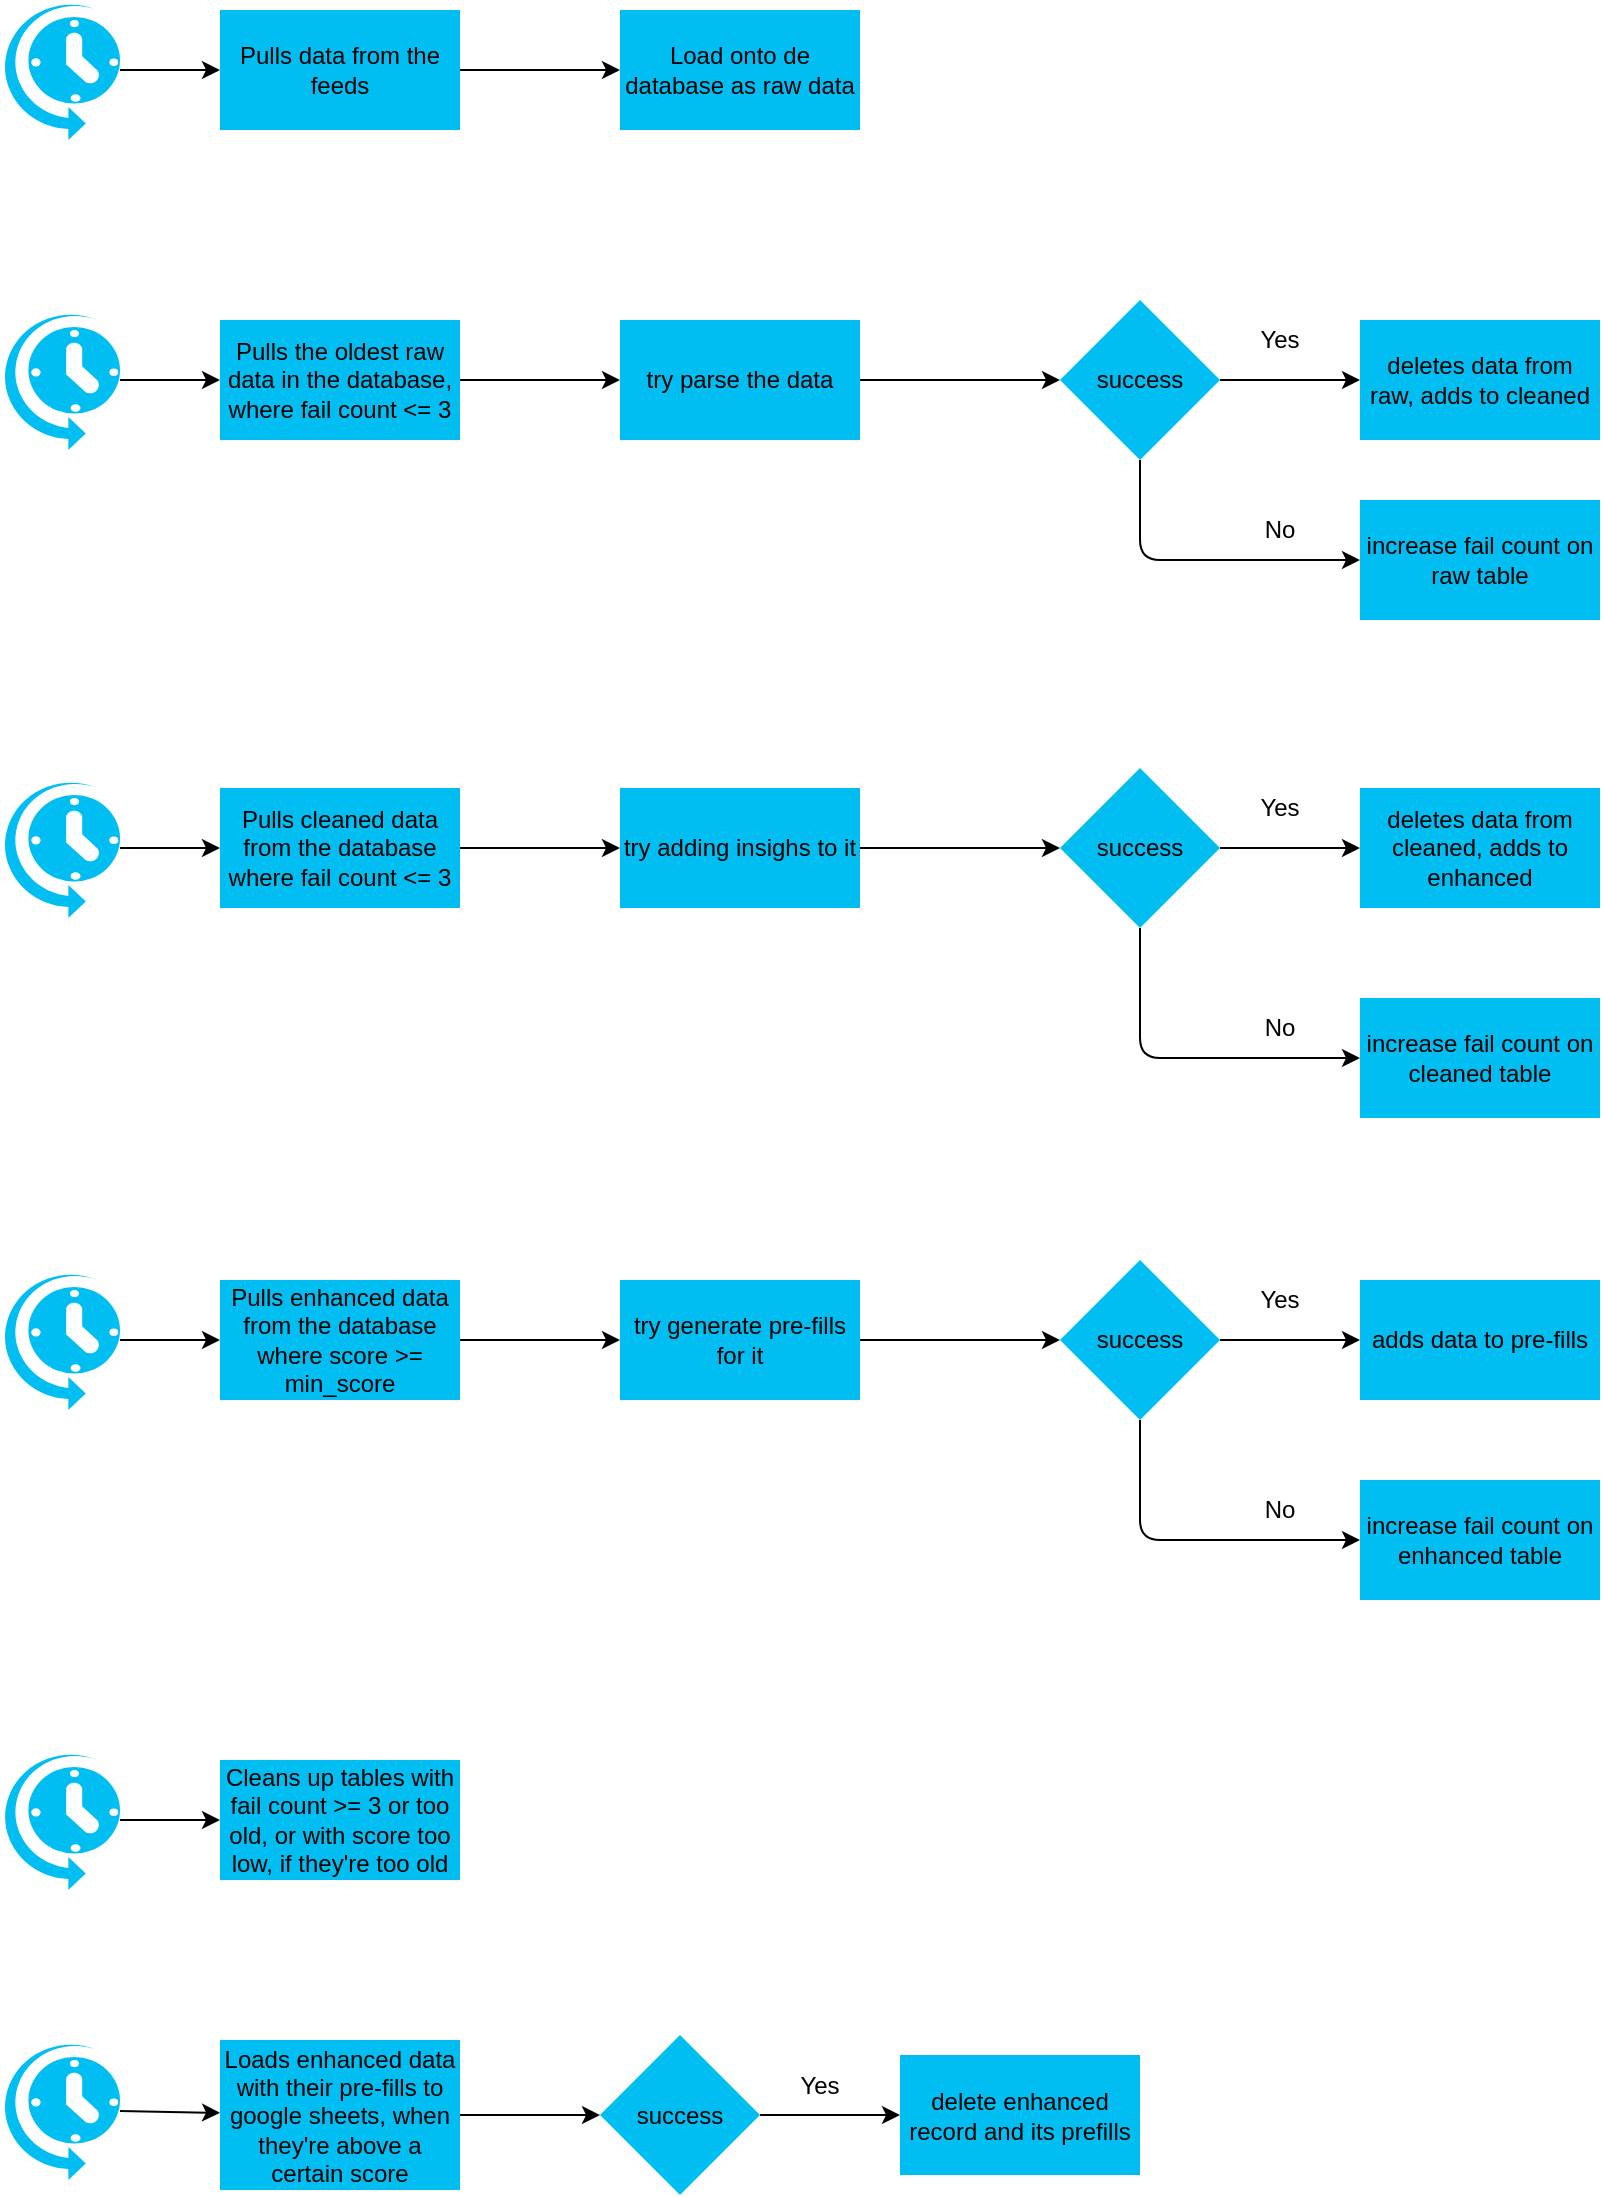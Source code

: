 <mxfile>
    <diagram id="CsKHAWagfNyfL_v6ooAr" name="Page-1">
        <mxGraphModel dx="1386" dy="737" grid="1" gridSize="10" guides="1" tooltips="1" connect="1" arrows="1" fold="1" page="1" pageScale="1" pageWidth="850" pageHeight="1100" math="0" shadow="0">
            <root>
                <mxCell id="0"/>
                <mxCell id="1" parent="0"/>
                <mxCell id="4" value="" style="edgeStyle=none;html=1;verticalAlign=middle;" edge="1" parent="1" source="2" target="3">
                    <mxGeometry relative="1" as="geometry"/>
                </mxCell>
                <mxCell id="2" value="" style="verticalLabelPosition=bottom;html=1;verticalAlign=middle;align=center;strokeColor=none;fillColor=#00BEF2;shape=mxgraph.azure.scheduler;pointerEvents=1;" vertex="1" parent="1">
                    <mxGeometry x="110" y="200" width="60" height="70" as="geometry"/>
                </mxCell>
                <mxCell id="6" value="" style="edgeStyle=none;html=1;verticalAlign=middle;" edge="1" parent="1" source="3" target="5">
                    <mxGeometry relative="1" as="geometry"/>
                </mxCell>
                <mxCell id="3" value="Pulls data from the feeds" style="whiteSpace=wrap;html=1;verticalAlign=middle;fillColor=#00BEF2;strokeColor=none;" vertex="1" parent="1">
                    <mxGeometry x="220" y="205" width="120" height="60" as="geometry"/>
                </mxCell>
                <mxCell id="5" value="Load onto de database as raw data" style="whiteSpace=wrap;html=1;verticalAlign=middle;fillColor=#00BEF2;strokeColor=none;" vertex="1" parent="1">
                    <mxGeometry x="420" y="205" width="120" height="60" as="geometry"/>
                </mxCell>
                <mxCell id="9" value="" style="edgeStyle=none;html=1;verticalAlign=middle;" edge="1" parent="1" source="7" target="8">
                    <mxGeometry relative="1" as="geometry"/>
                </mxCell>
                <mxCell id="7" value="" style="verticalLabelPosition=bottom;html=1;verticalAlign=middle;align=center;strokeColor=none;fillColor=#00BEF2;shape=mxgraph.azure.scheduler;pointerEvents=1;" vertex="1" parent="1">
                    <mxGeometry x="110" y="355" width="60" height="70" as="geometry"/>
                </mxCell>
                <mxCell id="11" value="" style="edgeStyle=none;html=1;verticalAlign=middle;" edge="1" parent="1" source="8" target="10">
                    <mxGeometry relative="1" as="geometry"/>
                </mxCell>
                <mxCell id="8" value="Pulls the oldest raw data in the database, where fail count &amp;lt;= 3" style="whiteSpace=wrap;html=1;verticalAlign=middle;fillColor=#00BEF2;strokeColor=none;" vertex="1" parent="1">
                    <mxGeometry x="220" y="360" width="120" height="60" as="geometry"/>
                </mxCell>
                <mxCell id="13" value="" style="edgeStyle=none;html=1;verticalAlign=middle;" edge="1" parent="1" source="10" target="12">
                    <mxGeometry relative="1" as="geometry"/>
                </mxCell>
                <mxCell id="10" value="try parse the data" style="whiteSpace=wrap;html=1;verticalAlign=middle;fillColor=#00BEF2;strokeColor=none;" vertex="1" parent="1">
                    <mxGeometry x="420" y="360" width="120" height="60" as="geometry"/>
                </mxCell>
                <mxCell id="15" value="" style="edgeStyle=none;html=1;" edge="1" parent="1" source="12" target="14">
                    <mxGeometry relative="1" as="geometry"/>
                </mxCell>
                <mxCell id="43" style="edgeStyle=orthogonalEdgeStyle;html=1;exitX=0.5;exitY=1;exitDx=0;exitDy=0;entryX=0;entryY=0.5;entryDx=0;entryDy=0;" edge="1" parent="1" source="12" target="28">
                    <mxGeometry relative="1" as="geometry"/>
                </mxCell>
                <mxCell id="12" value="success" style="rhombus;whiteSpace=wrap;html=1;verticalAlign=middle;fillColor=#00BEF2;strokeColor=none;align=center;" vertex="1" parent="1">
                    <mxGeometry x="640" y="350" width="80" height="80" as="geometry"/>
                </mxCell>
                <mxCell id="14" value="deletes data from raw, adds to cleaned" style="whiteSpace=wrap;html=1;fillColor=#00BEF2;strokeColor=none;" vertex="1" parent="1">
                    <mxGeometry x="790" y="360" width="120" height="60" as="geometry"/>
                </mxCell>
                <mxCell id="16" value="" style="edgeStyle=none;html=1;verticalAlign=middle;" edge="1" parent="1" source="17" target="19">
                    <mxGeometry relative="1" as="geometry"/>
                </mxCell>
                <mxCell id="17" value="" style="verticalLabelPosition=bottom;html=1;verticalAlign=middle;align=center;strokeColor=none;fillColor=#00BEF2;shape=mxgraph.azure.scheduler;pointerEvents=1;" vertex="1" parent="1">
                    <mxGeometry x="110" y="589" width="60" height="70" as="geometry"/>
                </mxCell>
                <mxCell id="18" value="" style="edgeStyle=none;html=1;verticalAlign=middle;" edge="1" parent="1" source="19" target="21">
                    <mxGeometry relative="1" as="geometry"/>
                </mxCell>
                <mxCell id="19" value="Pulls cleaned data from the database where fail count &amp;lt;= 3" style="whiteSpace=wrap;html=1;verticalAlign=middle;fillColor=#00BEF2;strokeColor=none;" vertex="1" parent="1">
                    <mxGeometry x="220" y="594" width="120" height="60" as="geometry"/>
                </mxCell>
                <mxCell id="31" style="edgeStyle=none;html=1;exitX=1;exitY=0.5;exitDx=0;exitDy=0;entryX=0;entryY=0.5;entryDx=0;entryDy=0;" edge="1" parent="1" source="21" target="23">
                    <mxGeometry relative="1" as="geometry"/>
                </mxCell>
                <mxCell id="21" value="try adding insighs to it" style="whiteSpace=wrap;html=1;verticalAlign=middle;fillColor=#00BEF2;strokeColor=none;" vertex="1" parent="1">
                    <mxGeometry x="420" y="594" width="120" height="60" as="geometry"/>
                </mxCell>
                <mxCell id="32" style="edgeStyle=none;html=1;exitX=1;exitY=0.5;exitDx=0;exitDy=0;entryX=0;entryY=0.5;entryDx=0;entryDy=0;" edge="1" parent="1" source="23" target="24">
                    <mxGeometry relative="1" as="geometry"/>
                </mxCell>
                <mxCell id="45" style="edgeStyle=orthogonalEdgeStyle;html=1;exitX=0.5;exitY=1;exitDx=0;exitDy=0;entryX=0;entryY=0.5;entryDx=0;entryDy=0;" edge="1" parent="1" source="23" target="44">
                    <mxGeometry relative="1" as="geometry"/>
                </mxCell>
                <mxCell id="23" value="success" style="rhombus;whiteSpace=wrap;html=1;verticalAlign=middle;fillColor=#00BEF2;strokeColor=none;align=center;" vertex="1" parent="1">
                    <mxGeometry x="640" y="584" width="80" height="80" as="geometry"/>
                </mxCell>
                <mxCell id="24" value="deletes data from cleaned, adds to enhanced" style="whiteSpace=wrap;html=1;fillColor=#00BEF2;strokeColor=none;" vertex="1" parent="1">
                    <mxGeometry x="790" y="594" width="120" height="60" as="geometry"/>
                </mxCell>
                <mxCell id="28" value="increase fail count on raw table" style="whiteSpace=wrap;html=1;fillColor=#00BEF2;strokeColor=none;" vertex="1" parent="1">
                    <mxGeometry x="790" y="450" width="120" height="60" as="geometry"/>
                </mxCell>
                <mxCell id="33" value="" style="edgeStyle=none;html=1;verticalAlign=middle;" edge="1" parent="1" source="34" target="36">
                    <mxGeometry relative="1" as="geometry"/>
                </mxCell>
                <mxCell id="34" value="" style="verticalLabelPosition=bottom;html=1;verticalAlign=middle;align=center;strokeColor=none;fillColor=#00BEF2;shape=mxgraph.azure.scheduler;pointerEvents=1;" vertex="1" parent="1">
                    <mxGeometry x="110" y="835" width="60" height="70" as="geometry"/>
                </mxCell>
                <mxCell id="35" value="" style="edgeStyle=none;html=1;verticalAlign=middle;" edge="1" parent="1" source="36" target="38">
                    <mxGeometry relative="1" as="geometry"/>
                </mxCell>
                <mxCell id="36" value="Pulls enhanced data from the database where score &amp;gt;= min_score" style="whiteSpace=wrap;html=1;verticalAlign=middle;fillColor=#00BEF2;strokeColor=none;" vertex="1" parent="1">
                    <mxGeometry x="220" y="840" width="120" height="60" as="geometry"/>
                </mxCell>
                <mxCell id="37" style="edgeStyle=none;html=1;exitX=1;exitY=0.5;exitDx=0;exitDy=0;entryX=0;entryY=0.5;entryDx=0;entryDy=0;" edge="1" parent="1" source="38" target="40">
                    <mxGeometry relative="1" as="geometry"/>
                </mxCell>
                <mxCell id="38" value="try generate pre-fills for it" style="whiteSpace=wrap;html=1;verticalAlign=middle;fillColor=#00BEF2;strokeColor=none;" vertex="1" parent="1">
                    <mxGeometry x="420" y="840" width="120" height="60" as="geometry"/>
                </mxCell>
                <mxCell id="39" style="edgeStyle=none;html=1;exitX=1;exitY=0.5;exitDx=0;exitDy=0;entryX=0;entryY=0.5;entryDx=0;entryDy=0;" edge="1" parent="1" source="40" target="41">
                    <mxGeometry relative="1" as="geometry"/>
                </mxCell>
                <mxCell id="47" style="edgeStyle=orthogonalEdgeStyle;html=1;exitX=0.5;exitY=1;exitDx=0;exitDy=0;entryX=0;entryY=0.5;entryDx=0;entryDy=0;" edge="1" parent="1" source="40" target="46">
                    <mxGeometry relative="1" as="geometry"/>
                </mxCell>
                <mxCell id="40" value="success" style="rhombus;whiteSpace=wrap;html=1;verticalAlign=middle;fillColor=#00BEF2;strokeColor=none;align=center;" vertex="1" parent="1">
                    <mxGeometry x="640" y="830" width="80" height="80" as="geometry"/>
                </mxCell>
                <mxCell id="41" value="adds data to pre-fills" style="whiteSpace=wrap;html=1;fillColor=#00BEF2;strokeColor=none;" vertex="1" parent="1">
                    <mxGeometry x="790" y="840" width="120" height="60" as="geometry"/>
                </mxCell>
                <mxCell id="44" value="increase fail count on cleaned table" style="whiteSpace=wrap;html=1;fillColor=#00BEF2;strokeColor=none;" vertex="1" parent="1">
                    <mxGeometry x="790" y="699" width="120" height="60" as="geometry"/>
                </mxCell>
                <mxCell id="46" value="increase fail count on enhanced table" style="whiteSpace=wrap;html=1;fillColor=#00BEF2;strokeColor=none;" vertex="1" parent="1">
                    <mxGeometry x="790" y="940" width="120" height="60" as="geometry"/>
                </mxCell>
                <mxCell id="48" value="" style="edgeStyle=none;html=1;verticalAlign=middle;" edge="1" parent="1" source="49" target="51">
                    <mxGeometry relative="1" as="geometry"/>
                </mxCell>
                <mxCell id="49" value="" style="verticalLabelPosition=bottom;html=1;verticalAlign=middle;align=center;strokeColor=none;fillColor=#00BEF2;shape=mxgraph.azure.scheduler;pointerEvents=1;" vertex="1" parent="1">
                    <mxGeometry x="110" y="1075" width="60" height="70" as="geometry"/>
                </mxCell>
                <mxCell id="51" value="Cleans up tables with fail count &amp;gt;= 3 or too old, or with score too low, if they're too old" style="whiteSpace=wrap;html=1;verticalAlign=middle;fillColor=#00BEF2;strokeColor=none;" vertex="1" parent="1">
                    <mxGeometry x="220" y="1080" width="120" height="60" as="geometry"/>
                </mxCell>
                <mxCell id="59" value="" style="edgeStyle=none;html=1;verticalAlign=middle;" edge="1" parent="1" source="60" target="61">
                    <mxGeometry relative="1" as="geometry"/>
                </mxCell>
                <mxCell id="60" value="" style="verticalLabelPosition=bottom;html=1;verticalAlign=middle;align=center;strokeColor=none;fillColor=#00BEF2;shape=mxgraph.azure.scheduler;pointerEvents=1;" vertex="1" parent="1">
                    <mxGeometry x="110" y="1220" width="60" height="70" as="geometry"/>
                </mxCell>
                <mxCell id="65" style="edgeStyle=orthogonalEdgeStyle;html=1;exitX=1;exitY=0.5;exitDx=0;exitDy=0;entryX=0;entryY=0.5;entryDx=0;entryDy=0;" edge="1" parent="1" source="61" target="64">
                    <mxGeometry relative="1" as="geometry"/>
                </mxCell>
                <mxCell id="61" value="Loads enhanced data with their pre-fills to google sheets, when they're above a certain score" style="whiteSpace=wrap;html=1;verticalAlign=middle;fillColor=#00BEF2;strokeColor=none;" vertex="1" parent="1">
                    <mxGeometry x="220" y="1220" width="120" height="75" as="geometry"/>
                </mxCell>
                <mxCell id="62" value="delete enhanced record and its prefills" style="whiteSpace=wrap;html=1;fillColor=#00BEF2;strokeColor=none;" vertex="1" parent="1">
                    <mxGeometry x="560" y="1227.5" width="120" height="60" as="geometry"/>
                </mxCell>
                <mxCell id="66" style="edgeStyle=orthogonalEdgeStyle;html=1;exitX=1;exitY=0.5;exitDx=0;exitDy=0;entryX=0;entryY=0.5;entryDx=0;entryDy=0;" edge="1" parent="1" source="64" target="62">
                    <mxGeometry relative="1" as="geometry"/>
                </mxCell>
                <mxCell id="64" value="success" style="rhombus;whiteSpace=wrap;html=1;verticalAlign=middle;fillColor=#00BEF2;strokeColor=none;align=center;" vertex="1" parent="1">
                    <mxGeometry x="410" y="1217.5" width="80" height="80" as="geometry"/>
                </mxCell>
                <mxCell id="67" value="Yes" style="text;html=1;strokeColor=none;fillColor=none;align=center;verticalAlign=middle;whiteSpace=wrap;rounded=0;" vertex="1" parent="1">
                    <mxGeometry x="490" y="1227.5" width="60" height="30" as="geometry"/>
                </mxCell>
                <mxCell id="68" value="Yes" style="text;html=1;strokeColor=none;fillColor=none;align=center;verticalAlign=middle;whiteSpace=wrap;rounded=0;" vertex="1" parent="1">
                    <mxGeometry x="720" y="835" width="60" height="30" as="geometry"/>
                </mxCell>
                <mxCell id="69" value="Yes" style="text;html=1;strokeColor=none;fillColor=none;align=center;verticalAlign=middle;whiteSpace=wrap;rounded=0;" vertex="1" parent="1">
                    <mxGeometry x="720" y="589" width="60" height="30" as="geometry"/>
                </mxCell>
                <mxCell id="70" value="Yes" style="text;html=1;strokeColor=none;fillColor=none;align=center;verticalAlign=middle;whiteSpace=wrap;rounded=0;" vertex="1" parent="1">
                    <mxGeometry x="720" y="355" width="60" height="30" as="geometry"/>
                </mxCell>
                <mxCell id="71" value="No" style="text;html=1;strokeColor=none;fillColor=none;align=center;verticalAlign=middle;whiteSpace=wrap;rounded=0;" vertex="1" parent="1">
                    <mxGeometry x="720" y="450" width="60" height="30" as="geometry"/>
                </mxCell>
                <mxCell id="72" value="No" style="text;html=1;strokeColor=none;fillColor=none;align=center;verticalAlign=middle;whiteSpace=wrap;rounded=0;" vertex="1" parent="1">
                    <mxGeometry x="720" y="699" width="60" height="30" as="geometry"/>
                </mxCell>
                <mxCell id="73" value="No" style="text;html=1;strokeColor=none;fillColor=none;align=center;verticalAlign=middle;whiteSpace=wrap;rounded=0;" vertex="1" parent="1">
                    <mxGeometry x="720" y="940" width="60" height="30" as="geometry"/>
                </mxCell>
            </root>
        </mxGraphModel>
    </diagram>
</mxfile>